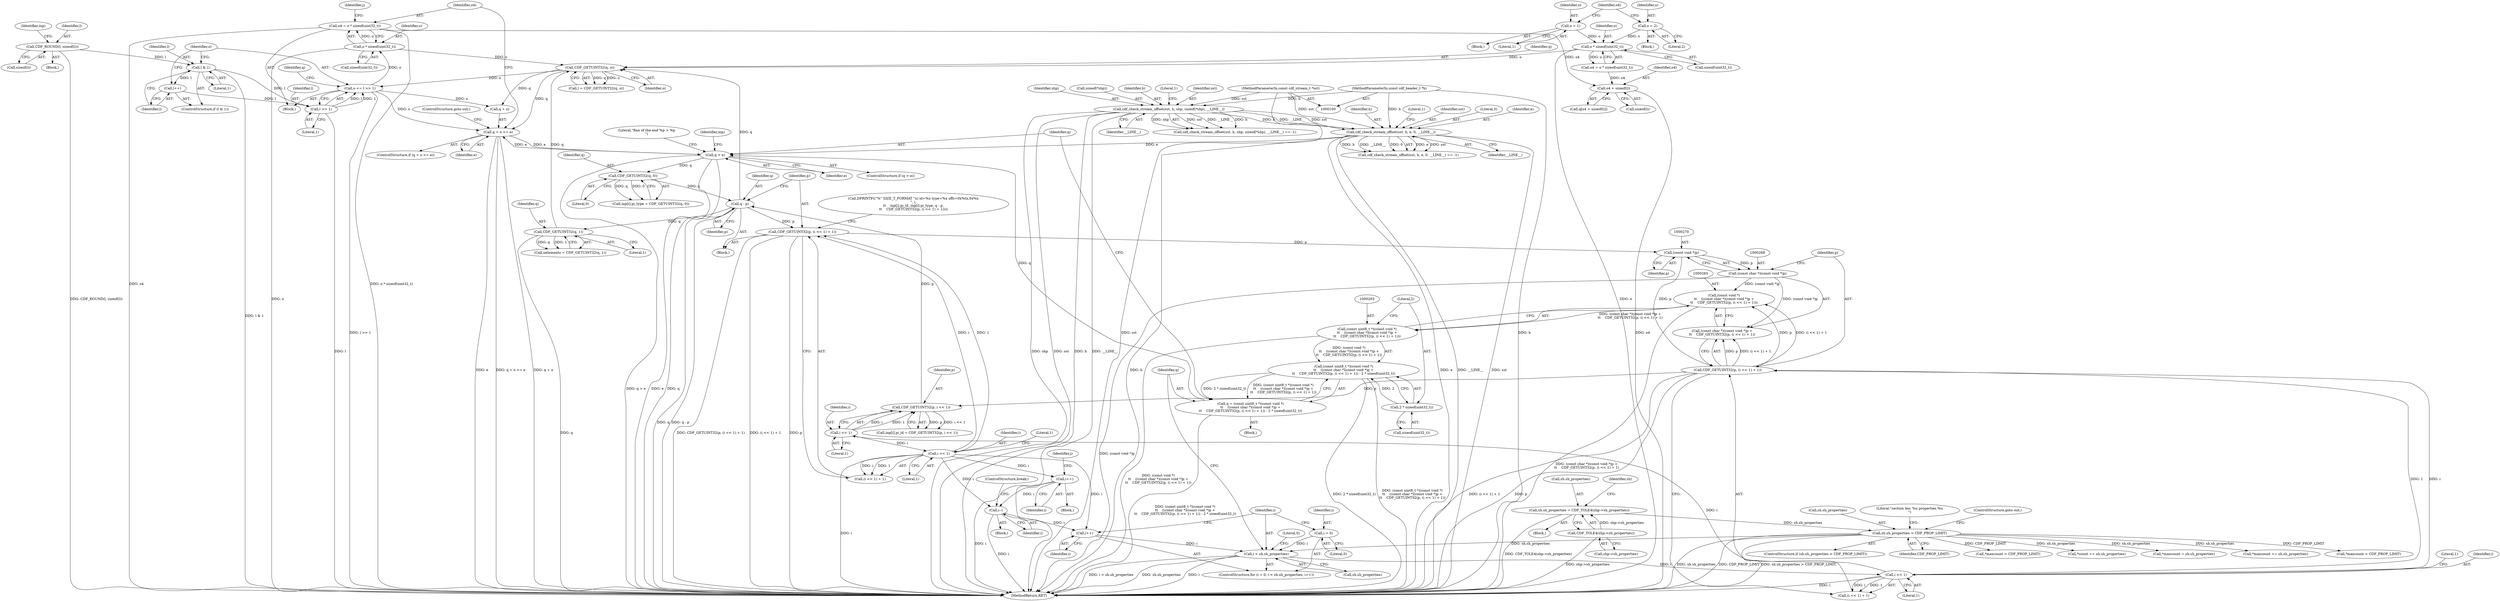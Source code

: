 digraph "0_file_1aec04dbf8a24b8a6ba64c4f74efa0628e36db0b@API" {
"1000769" [label="(Call,o4 = o * sizeof(uint32_t))"];
"1000771" [label="(Call,o * sizeof(uint32_t))"];
"1000757" [label="(Call,o += l >> 1)"];
"1000759" [label="(Call,l >> 1)"];
"1000752" [label="(Call,l & 1)"];
"1000740" [label="(Call,CDF_ROUND(l, sizeof(l)))"];
"1000755" [label="(Call,l++)"];
"1000703" [label="(Call,CDF_GETUINT32(q, o))"];
"1000333" [label="(Call,q - p)"];
"1000312" [label="(Call,CDF_GETUINT32(q, 0))"];
"1000284" [label="(Call,q > e)"];
"1000259" [label="(Call,q = (const uint8_t *)(const void *)\n\t\t    ((const char *)(const void *)p +\n\t\t    CDF_GETUINT32(p, (i << 1) + 1)) - 2 * sizeof(uint32_t))"];
"1000261" [label="(Call,(const uint8_t *)(const void *)\n\t\t    ((const char *)(const void *)p +\n\t\t    CDF_GETUINT32(p, (i << 1) + 1)) - 2 * sizeof(uint32_t))"];
"1000262" [label="(Call,(const uint8_t *)(const void *)\n\t\t    ((const char *)(const void *)p +\n\t\t    CDF_GETUINT32(p, (i << 1) + 1)))"];
"1000264" [label="(Call,(const void *)\n\t\t    ((const char *)(const void *)p +\n\t\t    CDF_GETUINT32(p, (i << 1) + 1)))"];
"1000267" [label="(Call,(const char *)(const void *)p)"];
"1000269" [label="(Call,(const void *)p)"];
"1000336" [label="(Call,CDF_GETUINT32(p, (i << 1) + 1))"];
"1000339" [label="(Call,i << 1)"];
"1000303" [label="(Call,i << 1)"];
"1000275" [label="(Call,i << 1)"];
"1000251" [label="(Call,i < sh.sh_properties)"];
"1000256" [label="(Call,i++)"];
"1000775" [label="(Call,i--)"];
"1000697" [label="(Call,i++)"];
"1000248" [label="(Call,i = 0)"];
"1000177" [label="(Call,sh.sh_properties > CDF_PROP_LIMIT)"];
"1000168" [label="(Call,sh.sh_properties = CDF_TOLE4(shp->sh_properties))"];
"1000172" [label="(Call,CDF_TOLE4(shp->sh_properties))"];
"1000272" [label="(Call,CDF_GETUINT32(p, (i << 1) + 1))"];
"1000279" [label="(Call,2 * sizeof(uint32_t))"];
"1000763" [label="(Call,q + o >= e)"];
"1000238" [label="(Call,cdf_check_stream_offset(sst, h, e, 0, __LINE__))"];
"1000138" [label="(Call,cdf_check_stream_offset(sst, h, shp, sizeof(*shp), __LINE__))"];
"1000101" [label="(MethodParameterIn,const cdf_stream_t *sst)"];
"1000102" [label="(MethodParameterIn,const cdf_header_t *h)"];
"1000301" [label="(Call,CDF_GETUINT32(p, i << 1))"];
"1000354" [label="(Call,CDF_GETUINT32(q, 1))"];
"1000370" [label="(Call,o * sizeof(uint32_t))"];
"1000357" [label="(Call,o = 2)"];
"1000365" [label="(Call,o = 1)"];
"1000730" [label="(Call,o4 + sizeof(l))"];
"1000335" [label="(Identifier,p)"];
"1000257" [label="(Identifier,i)"];
"1000284" [label="(Call,q > e)"];
"1000696" [label="(Identifier,j)"];
"1000758" [label="(Identifier,o)"];
"1000756" [label="(Identifier,l)"];
"1000765" [label="(Identifier,q)"];
"1000198" [label="(Call,*maxcount > CDF_PROP_LIMIT)"];
"1000176" [label="(ControlStructure,if (sh.sh_properties > CDF_PROP_LIMIT))"];
"1000337" [label="(Identifier,p)"];
"1000304" [label="(Identifier,i)"];
"1000768" [label="(ControlStructure,goto out;)"];
"1000145" [label="(Identifier,__LINE__)"];
"1000261" [label="(Call,(const uint8_t *)(const void *)\n\t\t    ((const char *)(const void *)p +\n\t\t    CDF_GETUINT32(p, (i << 1) + 1)) - 2 * sizeof(uint32_t))"];
"1000248" [label="(Call,i = 0)"];
"1000697" [label="(Call,i++)"];
"1000181" [label="(Identifier,CDF_PROP_LIMIT)"];
"1000757" [label="(Call,o += l >> 1)"];
"1000340" [label="(Identifier,i)"];
"1000740" [label="(Call,CDF_ROUND(l, sizeof(l)))"];
"1000147" [label="(Literal,1)"];
"1000256" [label="(Call,i++)"];
"1000237" [label="(Call,cdf_check_stream_offset(sst, h, e, 0, __LINE__) == -1)"];
"1000278" [label="(Literal,1)"];
"1000699" [label="(Block,)"];
"1000266" [label="(Call,(const char *)(const void *)p +\n\t\t    CDF_GETUINT32(p, (i << 1) + 1))"];
"1000313" [label="(Identifier,q)"];
"1000369" [label="(Identifier,o4)"];
"1000285" [label="(Identifier,q)"];
"1000752" [label="(Call,l & 1)"];
"1000102" [label="(MethodParameterIn,const cdf_header_t *h)"];
"1000139" [label="(Identifier,sst)"];
"1000742" [label="(Call,sizeof(l))"];
"1000137" [label="(Call,cdf_check_stream_offset(sst, h, shp, sizeof(*shp), __LINE__) == -1)"];
"1000358" [label="(Identifier,o)"];
"1000238" [label="(Call,cdf_check_stream_offset(sst, h, e, 0, __LINE__))"];
"1000739" [label="(Block,)"];
"1000656" [label="(Call,*maxcount > CDF_PROP_LIMIT)"];
"1000239" [label="(Identifier,sst)"];
"1000356" [label="(Literal,1)"];
"1000258" [label="(Block,)"];
"1000772" [label="(Identifier,o)"];
"1000251" [label="(Call,i < sh.sh_properties)"];
"1000141" [label="(Identifier,shp)"];
"1000315" [label="(Call,DPRINTF((\"%\" SIZE_T_FORMAT \"u) id=%x type=%x offs=0x%tx,0x%x\n\", i,\n\t\t    inp[i].pi_id, inp[i].pi_type, q - p,\n\t\t    CDF_GETUINT32(p, (i << 1) + 1))))"];
"1000367" [label="(Literal,1)"];
"1000354" [label="(Call,CDF_GETUINT32(q, 1))"];
"1000336" [label="(Call,CDF_GETUINT32(p, (i << 1) + 1))"];
"1000314" [label="(Literal,0)"];
"1000177" [label="(Call,sh.sh_properties > CDF_PROP_LIMIT)"];
"1000306" [label="(Call,inp[i].pi_type = CDF_GETUINT32(q, 0))"];
"1000365" [label="(Call,o = 1)"];
"1000334" [label="(Identifier,q)"];
"1000755" [label="(Call,l++)"];
"1000703" [label="(Call,CDF_GETUINT32(q, o))"];
"1000267" [label="(Call,(const char *)(const void *)p)"];
"1000762" [label="(ControlStructure,if (q + o >= e))"];
"1000747" [label="(Identifier,inp)"];
"1000395" [label="(Block,)"];
"1000754" [label="(Literal,1)"];
"1000277" [label="(Literal,1)"];
"1000833" [label="(Literal,0)"];
"1000333" [label="(Call,q - p)"];
"1000295" [label="(Call,inp[i].pi_id = CDF_GETUINT32(p, i << 1))"];
"1000264" [label="(Call,(const void *)\n\t\t    ((const char *)(const void *)p +\n\t\t    CDF_GETUINT32(p, (i << 1) + 1)))"];
"1000185" [label="(Literal,\"section len: %u properties %u\n\")"];
"1000761" [label="(Literal,1)"];
"1000242" [label="(Literal,0)"];
"1000332" [label="(Block,)"];
"1000283" [label="(ControlStructure,if (q > e))"];
"1000338" [label="(Call,(i << 1) + 1)"];
"1000352" [label="(Call,nelements = CDF_GETUINT32(q, 1))"];
"1000230" [label="(Call,*count += sh.sh_properties)"];
"1000243" [label="(Identifier,__LINE__)"];
"1000290" [label="(Literal,\"Ran of the end %p > %p\n\")"];
"1000101" [label="(MethodParameterIn,const cdf_stream_t *sst)"];
"1000305" [label="(Literal,1)"];
"1000247" [label="(ControlStructure,for (i = 0; i < sh.sh_properties; i++))"];
"1000249" [label="(Identifier,i)"];
"1000741" [label="(Identifier,l)"];
"1000302" [label="(Identifier,p)"];
"1000769" [label="(Call,o4 = o * sizeof(uint32_t))"];
"1000771" [label="(Call,o * sizeof(uint32_t))"];
"1000253" [label="(Call,sh.sh_properties)"];
"1000342" [label="(Literal,1)"];
"1000182" [label="(ControlStructure,goto out;)"];
"1000753" [label="(Identifier,l)"];
"1000361" [label="(Block,)"];
"1000303" [label="(Call,i << 1)"];
"1000339" [label="(Call,i << 1)"];
"1000351" [label="(Block,)"];
"1000279" [label="(Call,2 * sizeof(uint32_t))"];
"1000179" [label="(Identifier,sh)"];
"1000767" [label="(Identifier,e)"];
"1000250" [label="(Literal,0)"];
"1000355" [label="(Identifier,q)"];
"1000280" [label="(Literal,2)"];
"1000312" [label="(Call,CDF_GETUINT32(q, 0))"];
"1000241" [label="(Identifier,e)"];
"1000240" [label="(Identifier,h)"];
"1000281" [label="(Call,sizeof(uint32_t))"];
"1000260" [label="(Identifier,q)"];
"1000764" [label="(Call,q + o)"];
"1000211" [label="(Call,*maxcount = sh.sh_properties)"];
"1000694" [label="(Block,)"];
"1000142" [label="(Call,sizeof(*shp))"];
"1000698" [label="(Identifier,i)"];
"1000169" [label="(Call,sh.sh_properties)"];
"1000368" [label="(Call,o4 = o * sizeof(uint32_t))"];
"1000301" [label="(Call,CDF_GETUINT32(p, i << 1))"];
"1000341" [label="(Literal,1)"];
"1000274" [label="(Call,(i << 1) + 1)"];
"1000692" [label="(Identifier,j)"];
"1000107" [label="(Block,)"];
"1000730" [label="(Call,o4 + sizeof(l))"];
"1000841" [label="(MethodReturn,RET)"];
"1000763" [label="(Call,q + o >= e)"];
"1000359" [label="(Literal,2)"];
"1000138" [label="(Call,cdf_check_stream_offset(sst, h, shp, sizeof(*shp), __LINE__))"];
"1000701" [label="(Call,l = CDF_GETUINT32(q, o))"];
"1000275" [label="(Call,i << 1)"];
"1000273" [label="(Identifier,p)"];
"1000203" [label="(Call,*maxcount += sh.sh_properties)"];
"1000286" [label="(Identifier,e)"];
"1000262" [label="(Call,(const uint8_t *)(const void *)\n\t\t    ((const char *)(const void *)p +\n\t\t    CDF_GETUINT32(p, (i << 1) + 1)))"];
"1000357" [label="(Call,o = 2)"];
"1000366" [label="(Identifier,o)"];
"1000773" [label="(Call,sizeof(uint32_t))"];
"1000760" [label="(Identifier,l)"];
"1000759" [label="(Call,l >> 1)"];
"1000173" [label="(Call,shp->sh_properties)"];
"1000776" [label="(Identifier,i)"];
"1000245" [label="(Literal,1)"];
"1000372" [label="(Call,sizeof(uint32_t))"];
"1000272" [label="(Call,CDF_GETUINT32(p, (i << 1) + 1))"];
"1000271" [label="(Identifier,p)"];
"1000269" [label="(Call,(const void *)p)"];
"1000777" [label="(ControlStructure,break;)"];
"1000298" [label="(Identifier,inp)"];
"1000770" [label="(Identifier,o4)"];
"1000731" [label="(Identifier,o4)"];
"1000370" [label="(Call,o * sizeof(uint32_t))"];
"1000371" [label="(Identifier,o)"];
"1000751" [label="(ControlStructure,if (l & 1))"];
"1000775" [label="(Call,i--)"];
"1000704" [label="(Identifier,q)"];
"1000705" [label="(Identifier,o)"];
"1000259" [label="(Call,q = (const uint8_t *)(const void *)\n\t\t    ((const char *)(const void *)p +\n\t\t    CDF_GETUINT32(p, (i << 1) + 1)) - 2 * sizeof(uint32_t))"];
"1000178" [label="(Call,sh.sh_properties)"];
"1000252" [label="(Identifier,i)"];
"1000728" [label="(Call,q[o4 + sizeof(l)])"];
"1000140" [label="(Identifier,h)"];
"1000276" [label="(Identifier,i)"];
"1000732" [label="(Call,sizeof(l))"];
"1000168" [label="(Call,sh.sh_properties = CDF_TOLE4(shp->sh_properties))"];
"1000172" [label="(Call,CDF_TOLE4(shp->sh_properties))"];
"1000769" -> "1000699"  [label="AST: "];
"1000769" -> "1000771"  [label="CFG: "];
"1000770" -> "1000769"  [label="AST: "];
"1000771" -> "1000769"  [label="AST: "];
"1000696" -> "1000769"  [label="CFG: "];
"1000769" -> "1000841"  [label="DDG: o4"];
"1000769" -> "1000841"  [label="DDG: o * sizeof(uint32_t)"];
"1000769" -> "1000730"  [label="DDG: o4"];
"1000771" -> "1000769"  [label="DDG: o"];
"1000771" -> "1000773"  [label="CFG: "];
"1000772" -> "1000771"  [label="AST: "];
"1000773" -> "1000771"  [label="AST: "];
"1000771" -> "1000841"  [label="DDG: o"];
"1000771" -> "1000703"  [label="DDG: o"];
"1000757" -> "1000771"  [label="DDG: o"];
"1000757" -> "1000699"  [label="AST: "];
"1000757" -> "1000759"  [label="CFG: "];
"1000758" -> "1000757"  [label="AST: "];
"1000759" -> "1000757"  [label="AST: "];
"1000765" -> "1000757"  [label="CFG: "];
"1000757" -> "1000841"  [label="DDG: l >> 1"];
"1000759" -> "1000757"  [label="DDG: l"];
"1000759" -> "1000757"  [label="DDG: 1"];
"1000703" -> "1000757"  [label="DDG: o"];
"1000757" -> "1000763"  [label="DDG: o"];
"1000757" -> "1000764"  [label="DDG: o"];
"1000759" -> "1000761"  [label="CFG: "];
"1000760" -> "1000759"  [label="AST: "];
"1000761" -> "1000759"  [label="AST: "];
"1000759" -> "1000841"  [label="DDG: l"];
"1000752" -> "1000759"  [label="DDG: l"];
"1000755" -> "1000759"  [label="DDG: l"];
"1000752" -> "1000751"  [label="AST: "];
"1000752" -> "1000754"  [label="CFG: "];
"1000753" -> "1000752"  [label="AST: "];
"1000754" -> "1000752"  [label="AST: "];
"1000756" -> "1000752"  [label="CFG: "];
"1000758" -> "1000752"  [label="CFG: "];
"1000752" -> "1000841"  [label="DDG: l & 1"];
"1000740" -> "1000752"  [label="DDG: l"];
"1000752" -> "1000755"  [label="DDG: l"];
"1000740" -> "1000739"  [label="AST: "];
"1000740" -> "1000742"  [label="CFG: "];
"1000741" -> "1000740"  [label="AST: "];
"1000742" -> "1000740"  [label="AST: "];
"1000747" -> "1000740"  [label="CFG: "];
"1000740" -> "1000841"  [label="DDG: CDF_ROUND(l, sizeof(l))"];
"1000755" -> "1000751"  [label="AST: "];
"1000755" -> "1000756"  [label="CFG: "];
"1000756" -> "1000755"  [label="AST: "];
"1000758" -> "1000755"  [label="CFG: "];
"1000703" -> "1000701"  [label="AST: "];
"1000703" -> "1000705"  [label="CFG: "];
"1000704" -> "1000703"  [label="AST: "];
"1000705" -> "1000703"  [label="AST: "];
"1000701" -> "1000703"  [label="CFG: "];
"1000703" -> "1000701"  [label="DDG: q"];
"1000703" -> "1000701"  [label="DDG: o"];
"1000333" -> "1000703"  [label="DDG: q"];
"1000354" -> "1000703"  [label="DDG: q"];
"1000370" -> "1000703"  [label="DDG: o"];
"1000703" -> "1000763"  [label="DDG: q"];
"1000703" -> "1000764"  [label="DDG: q"];
"1000333" -> "1000332"  [label="AST: "];
"1000333" -> "1000335"  [label="CFG: "];
"1000334" -> "1000333"  [label="AST: "];
"1000335" -> "1000333"  [label="AST: "];
"1000337" -> "1000333"  [label="CFG: "];
"1000333" -> "1000841"  [label="DDG: q"];
"1000333" -> "1000841"  [label="DDG: q - p"];
"1000312" -> "1000333"  [label="DDG: q"];
"1000301" -> "1000333"  [label="DDG: p"];
"1000333" -> "1000336"  [label="DDG: p"];
"1000333" -> "1000354"  [label="DDG: q"];
"1000312" -> "1000306"  [label="AST: "];
"1000312" -> "1000314"  [label="CFG: "];
"1000313" -> "1000312"  [label="AST: "];
"1000314" -> "1000312"  [label="AST: "];
"1000306" -> "1000312"  [label="CFG: "];
"1000312" -> "1000306"  [label="DDG: q"];
"1000312" -> "1000306"  [label="DDG: 0"];
"1000284" -> "1000312"  [label="DDG: q"];
"1000284" -> "1000283"  [label="AST: "];
"1000284" -> "1000286"  [label="CFG: "];
"1000285" -> "1000284"  [label="AST: "];
"1000286" -> "1000284"  [label="AST: "];
"1000290" -> "1000284"  [label="CFG: "];
"1000298" -> "1000284"  [label="CFG: "];
"1000284" -> "1000841"  [label="DDG: e"];
"1000284" -> "1000841"  [label="DDG: q"];
"1000284" -> "1000841"  [label="DDG: q > e"];
"1000259" -> "1000284"  [label="DDG: q"];
"1000763" -> "1000284"  [label="DDG: e"];
"1000238" -> "1000284"  [label="DDG: e"];
"1000284" -> "1000763"  [label="DDG: e"];
"1000259" -> "1000258"  [label="AST: "];
"1000259" -> "1000261"  [label="CFG: "];
"1000260" -> "1000259"  [label="AST: "];
"1000261" -> "1000259"  [label="AST: "];
"1000285" -> "1000259"  [label="CFG: "];
"1000259" -> "1000841"  [label="DDG: (const uint8_t *)(const void *)\n\t\t    ((const char *)(const void *)p +\n\t\t    CDF_GETUINT32(p, (i << 1) + 1)) - 2 * sizeof(uint32_t)"];
"1000261" -> "1000259"  [label="DDG: (const uint8_t *)(const void *)\n\t\t    ((const char *)(const void *)p +\n\t\t    CDF_GETUINT32(p, (i << 1) + 1))"];
"1000261" -> "1000259"  [label="DDG: 2 * sizeof(uint32_t)"];
"1000261" -> "1000279"  [label="CFG: "];
"1000262" -> "1000261"  [label="AST: "];
"1000279" -> "1000261"  [label="AST: "];
"1000261" -> "1000841"  [label="DDG: (const uint8_t *)(const void *)\n\t\t    ((const char *)(const void *)p +\n\t\t    CDF_GETUINT32(p, (i << 1) + 1))"];
"1000261" -> "1000841"  [label="DDG: 2 * sizeof(uint32_t)"];
"1000262" -> "1000261"  [label="DDG: (const void *)\n\t\t    ((const char *)(const void *)p +\n\t\t    CDF_GETUINT32(p, (i << 1) + 1))"];
"1000279" -> "1000261"  [label="DDG: 2"];
"1000262" -> "1000264"  [label="CFG: "];
"1000263" -> "1000262"  [label="AST: "];
"1000264" -> "1000262"  [label="AST: "];
"1000280" -> "1000262"  [label="CFG: "];
"1000262" -> "1000841"  [label="DDG: (const void *)\n\t\t    ((const char *)(const void *)p +\n\t\t    CDF_GETUINT32(p, (i << 1) + 1))"];
"1000264" -> "1000262"  [label="DDG: (const char *)(const void *)p +\n\t\t    CDF_GETUINT32(p, (i << 1) + 1)"];
"1000264" -> "1000266"  [label="CFG: "];
"1000265" -> "1000264"  [label="AST: "];
"1000266" -> "1000264"  [label="AST: "];
"1000264" -> "1000841"  [label="DDG: (const char *)(const void *)p +\n\t\t    CDF_GETUINT32(p, (i << 1) + 1)"];
"1000267" -> "1000264"  [label="DDG: (const void *)p"];
"1000272" -> "1000264"  [label="DDG: p"];
"1000272" -> "1000264"  [label="DDG: (i << 1) + 1"];
"1000267" -> "1000266"  [label="AST: "];
"1000267" -> "1000269"  [label="CFG: "];
"1000268" -> "1000267"  [label="AST: "];
"1000269" -> "1000267"  [label="AST: "];
"1000273" -> "1000267"  [label="CFG: "];
"1000267" -> "1000841"  [label="DDG: (const void *)p"];
"1000267" -> "1000266"  [label="DDG: (const void *)p"];
"1000269" -> "1000267"  [label="DDG: p"];
"1000269" -> "1000271"  [label="CFG: "];
"1000270" -> "1000269"  [label="AST: "];
"1000271" -> "1000269"  [label="AST: "];
"1000336" -> "1000269"  [label="DDG: p"];
"1000269" -> "1000272"  [label="DDG: p"];
"1000336" -> "1000332"  [label="AST: "];
"1000336" -> "1000338"  [label="CFG: "];
"1000337" -> "1000336"  [label="AST: "];
"1000338" -> "1000336"  [label="AST: "];
"1000315" -> "1000336"  [label="CFG: "];
"1000336" -> "1000841"  [label="DDG: CDF_GETUINT32(p, (i << 1) + 1)"];
"1000336" -> "1000841"  [label="DDG: (i << 1) + 1"];
"1000336" -> "1000841"  [label="DDG: p"];
"1000339" -> "1000336"  [label="DDG: i"];
"1000339" -> "1000336"  [label="DDG: 1"];
"1000339" -> "1000338"  [label="AST: "];
"1000339" -> "1000341"  [label="CFG: "];
"1000340" -> "1000339"  [label="AST: "];
"1000341" -> "1000339"  [label="AST: "];
"1000342" -> "1000339"  [label="CFG: "];
"1000339" -> "1000841"  [label="DDG: i"];
"1000339" -> "1000256"  [label="DDG: i"];
"1000339" -> "1000338"  [label="DDG: i"];
"1000339" -> "1000338"  [label="DDG: 1"];
"1000303" -> "1000339"  [label="DDG: i"];
"1000339" -> "1000697"  [label="DDG: i"];
"1000339" -> "1000775"  [label="DDG: i"];
"1000303" -> "1000301"  [label="AST: "];
"1000303" -> "1000305"  [label="CFG: "];
"1000304" -> "1000303"  [label="AST: "];
"1000305" -> "1000303"  [label="AST: "];
"1000301" -> "1000303"  [label="CFG: "];
"1000303" -> "1000301"  [label="DDG: i"];
"1000303" -> "1000301"  [label="DDG: 1"];
"1000275" -> "1000303"  [label="DDG: i"];
"1000275" -> "1000274"  [label="AST: "];
"1000275" -> "1000277"  [label="CFG: "];
"1000276" -> "1000275"  [label="AST: "];
"1000277" -> "1000275"  [label="AST: "];
"1000278" -> "1000275"  [label="CFG: "];
"1000275" -> "1000841"  [label="DDG: i"];
"1000275" -> "1000272"  [label="DDG: i"];
"1000275" -> "1000272"  [label="DDG: 1"];
"1000275" -> "1000274"  [label="DDG: i"];
"1000275" -> "1000274"  [label="DDG: 1"];
"1000251" -> "1000275"  [label="DDG: i"];
"1000251" -> "1000247"  [label="AST: "];
"1000251" -> "1000253"  [label="CFG: "];
"1000252" -> "1000251"  [label="AST: "];
"1000253" -> "1000251"  [label="AST: "];
"1000260" -> "1000251"  [label="CFG: "];
"1000833" -> "1000251"  [label="CFG: "];
"1000251" -> "1000841"  [label="DDG: i < sh.sh_properties"];
"1000251" -> "1000841"  [label="DDG: sh.sh_properties"];
"1000251" -> "1000841"  [label="DDG: i"];
"1000256" -> "1000251"  [label="DDG: i"];
"1000248" -> "1000251"  [label="DDG: i"];
"1000177" -> "1000251"  [label="DDG: sh.sh_properties"];
"1000256" -> "1000247"  [label="AST: "];
"1000256" -> "1000257"  [label="CFG: "];
"1000257" -> "1000256"  [label="AST: "];
"1000252" -> "1000256"  [label="CFG: "];
"1000775" -> "1000256"  [label="DDG: i"];
"1000775" -> "1000395"  [label="AST: "];
"1000775" -> "1000776"  [label="CFG: "];
"1000776" -> "1000775"  [label="AST: "];
"1000777" -> "1000775"  [label="CFG: "];
"1000775" -> "1000841"  [label="DDG: i"];
"1000697" -> "1000775"  [label="DDG: i"];
"1000697" -> "1000694"  [label="AST: "];
"1000697" -> "1000698"  [label="CFG: "];
"1000698" -> "1000697"  [label="AST: "];
"1000692" -> "1000697"  [label="CFG: "];
"1000697" -> "1000841"  [label="DDG: i"];
"1000248" -> "1000247"  [label="AST: "];
"1000248" -> "1000250"  [label="CFG: "];
"1000249" -> "1000248"  [label="AST: "];
"1000250" -> "1000248"  [label="AST: "];
"1000252" -> "1000248"  [label="CFG: "];
"1000177" -> "1000176"  [label="AST: "];
"1000177" -> "1000181"  [label="CFG: "];
"1000178" -> "1000177"  [label="AST: "];
"1000181" -> "1000177"  [label="AST: "];
"1000182" -> "1000177"  [label="CFG: "];
"1000185" -> "1000177"  [label="CFG: "];
"1000177" -> "1000841"  [label="DDG: sh.sh_properties"];
"1000177" -> "1000841"  [label="DDG: CDF_PROP_LIMIT"];
"1000177" -> "1000841"  [label="DDG: sh.sh_properties > CDF_PROP_LIMIT"];
"1000168" -> "1000177"  [label="DDG: sh.sh_properties"];
"1000177" -> "1000198"  [label="DDG: CDF_PROP_LIMIT"];
"1000177" -> "1000203"  [label="DDG: sh.sh_properties"];
"1000177" -> "1000211"  [label="DDG: sh.sh_properties"];
"1000177" -> "1000230"  [label="DDG: sh.sh_properties"];
"1000177" -> "1000656"  [label="DDG: CDF_PROP_LIMIT"];
"1000168" -> "1000107"  [label="AST: "];
"1000168" -> "1000172"  [label="CFG: "];
"1000169" -> "1000168"  [label="AST: "];
"1000172" -> "1000168"  [label="AST: "];
"1000179" -> "1000168"  [label="CFG: "];
"1000168" -> "1000841"  [label="DDG: CDF_TOLE4(shp->sh_properties)"];
"1000172" -> "1000168"  [label="DDG: shp->sh_properties"];
"1000172" -> "1000173"  [label="CFG: "];
"1000173" -> "1000172"  [label="AST: "];
"1000172" -> "1000841"  [label="DDG: shp->sh_properties"];
"1000272" -> "1000266"  [label="AST: "];
"1000272" -> "1000274"  [label="CFG: "];
"1000273" -> "1000272"  [label="AST: "];
"1000274" -> "1000272"  [label="AST: "];
"1000266" -> "1000272"  [label="CFG: "];
"1000272" -> "1000841"  [label="DDG: (i << 1) + 1"];
"1000272" -> "1000841"  [label="DDG: p"];
"1000272" -> "1000266"  [label="DDG: p"];
"1000272" -> "1000266"  [label="DDG: (i << 1) + 1"];
"1000272" -> "1000301"  [label="DDG: p"];
"1000279" -> "1000281"  [label="CFG: "];
"1000280" -> "1000279"  [label="AST: "];
"1000281" -> "1000279"  [label="AST: "];
"1000763" -> "1000762"  [label="AST: "];
"1000763" -> "1000767"  [label="CFG: "];
"1000764" -> "1000763"  [label="AST: "];
"1000767" -> "1000763"  [label="AST: "];
"1000768" -> "1000763"  [label="CFG: "];
"1000770" -> "1000763"  [label="CFG: "];
"1000763" -> "1000841"  [label="DDG: e"];
"1000763" -> "1000841"  [label="DDG: q + o >= e"];
"1000763" -> "1000841"  [label="DDG: q + o"];
"1000238" -> "1000237"  [label="AST: "];
"1000238" -> "1000243"  [label="CFG: "];
"1000239" -> "1000238"  [label="AST: "];
"1000240" -> "1000238"  [label="AST: "];
"1000241" -> "1000238"  [label="AST: "];
"1000242" -> "1000238"  [label="AST: "];
"1000243" -> "1000238"  [label="AST: "];
"1000245" -> "1000238"  [label="CFG: "];
"1000238" -> "1000841"  [label="DDG: sst"];
"1000238" -> "1000841"  [label="DDG: h"];
"1000238" -> "1000841"  [label="DDG: e"];
"1000238" -> "1000841"  [label="DDG: __LINE__"];
"1000238" -> "1000237"  [label="DDG: e"];
"1000238" -> "1000237"  [label="DDG: sst"];
"1000238" -> "1000237"  [label="DDG: h"];
"1000238" -> "1000237"  [label="DDG: __LINE__"];
"1000238" -> "1000237"  [label="DDG: 0"];
"1000138" -> "1000238"  [label="DDG: sst"];
"1000138" -> "1000238"  [label="DDG: h"];
"1000138" -> "1000238"  [label="DDG: __LINE__"];
"1000101" -> "1000238"  [label="DDG: sst"];
"1000102" -> "1000238"  [label="DDG: h"];
"1000138" -> "1000137"  [label="AST: "];
"1000138" -> "1000145"  [label="CFG: "];
"1000139" -> "1000138"  [label="AST: "];
"1000140" -> "1000138"  [label="AST: "];
"1000141" -> "1000138"  [label="AST: "];
"1000142" -> "1000138"  [label="AST: "];
"1000145" -> "1000138"  [label="AST: "];
"1000147" -> "1000138"  [label="CFG: "];
"1000138" -> "1000841"  [label="DDG: shp"];
"1000138" -> "1000841"  [label="DDG: sst"];
"1000138" -> "1000841"  [label="DDG: h"];
"1000138" -> "1000841"  [label="DDG: __LINE__"];
"1000138" -> "1000137"  [label="DDG: sst"];
"1000138" -> "1000137"  [label="DDG: __LINE__"];
"1000138" -> "1000137"  [label="DDG: h"];
"1000138" -> "1000137"  [label="DDG: shp"];
"1000101" -> "1000138"  [label="DDG: sst"];
"1000102" -> "1000138"  [label="DDG: h"];
"1000101" -> "1000100"  [label="AST: "];
"1000101" -> "1000841"  [label="DDG: sst"];
"1000102" -> "1000100"  [label="AST: "];
"1000102" -> "1000841"  [label="DDG: h"];
"1000301" -> "1000295"  [label="AST: "];
"1000302" -> "1000301"  [label="AST: "];
"1000295" -> "1000301"  [label="CFG: "];
"1000301" -> "1000295"  [label="DDG: p"];
"1000301" -> "1000295"  [label="DDG: i << 1"];
"1000354" -> "1000352"  [label="AST: "];
"1000354" -> "1000356"  [label="CFG: "];
"1000355" -> "1000354"  [label="AST: "];
"1000356" -> "1000354"  [label="AST: "];
"1000352" -> "1000354"  [label="CFG: "];
"1000354" -> "1000841"  [label="DDG: q"];
"1000354" -> "1000352"  [label="DDG: q"];
"1000354" -> "1000352"  [label="DDG: 1"];
"1000370" -> "1000368"  [label="AST: "];
"1000370" -> "1000372"  [label="CFG: "];
"1000371" -> "1000370"  [label="AST: "];
"1000372" -> "1000370"  [label="AST: "];
"1000368" -> "1000370"  [label="CFG: "];
"1000370" -> "1000841"  [label="DDG: o"];
"1000370" -> "1000368"  [label="DDG: o"];
"1000357" -> "1000370"  [label="DDG: o"];
"1000365" -> "1000370"  [label="DDG: o"];
"1000357" -> "1000351"  [label="AST: "];
"1000357" -> "1000359"  [label="CFG: "];
"1000358" -> "1000357"  [label="AST: "];
"1000359" -> "1000357"  [label="AST: "];
"1000369" -> "1000357"  [label="CFG: "];
"1000365" -> "1000361"  [label="AST: "];
"1000365" -> "1000367"  [label="CFG: "];
"1000366" -> "1000365"  [label="AST: "];
"1000367" -> "1000365"  [label="AST: "];
"1000369" -> "1000365"  [label="CFG: "];
"1000730" -> "1000728"  [label="AST: "];
"1000730" -> "1000732"  [label="CFG: "];
"1000731" -> "1000730"  [label="AST: "];
"1000732" -> "1000730"  [label="AST: "];
"1000728" -> "1000730"  [label="CFG: "];
"1000730" -> "1000841"  [label="DDG: o4"];
"1000368" -> "1000730"  [label="DDG: o4"];
}
